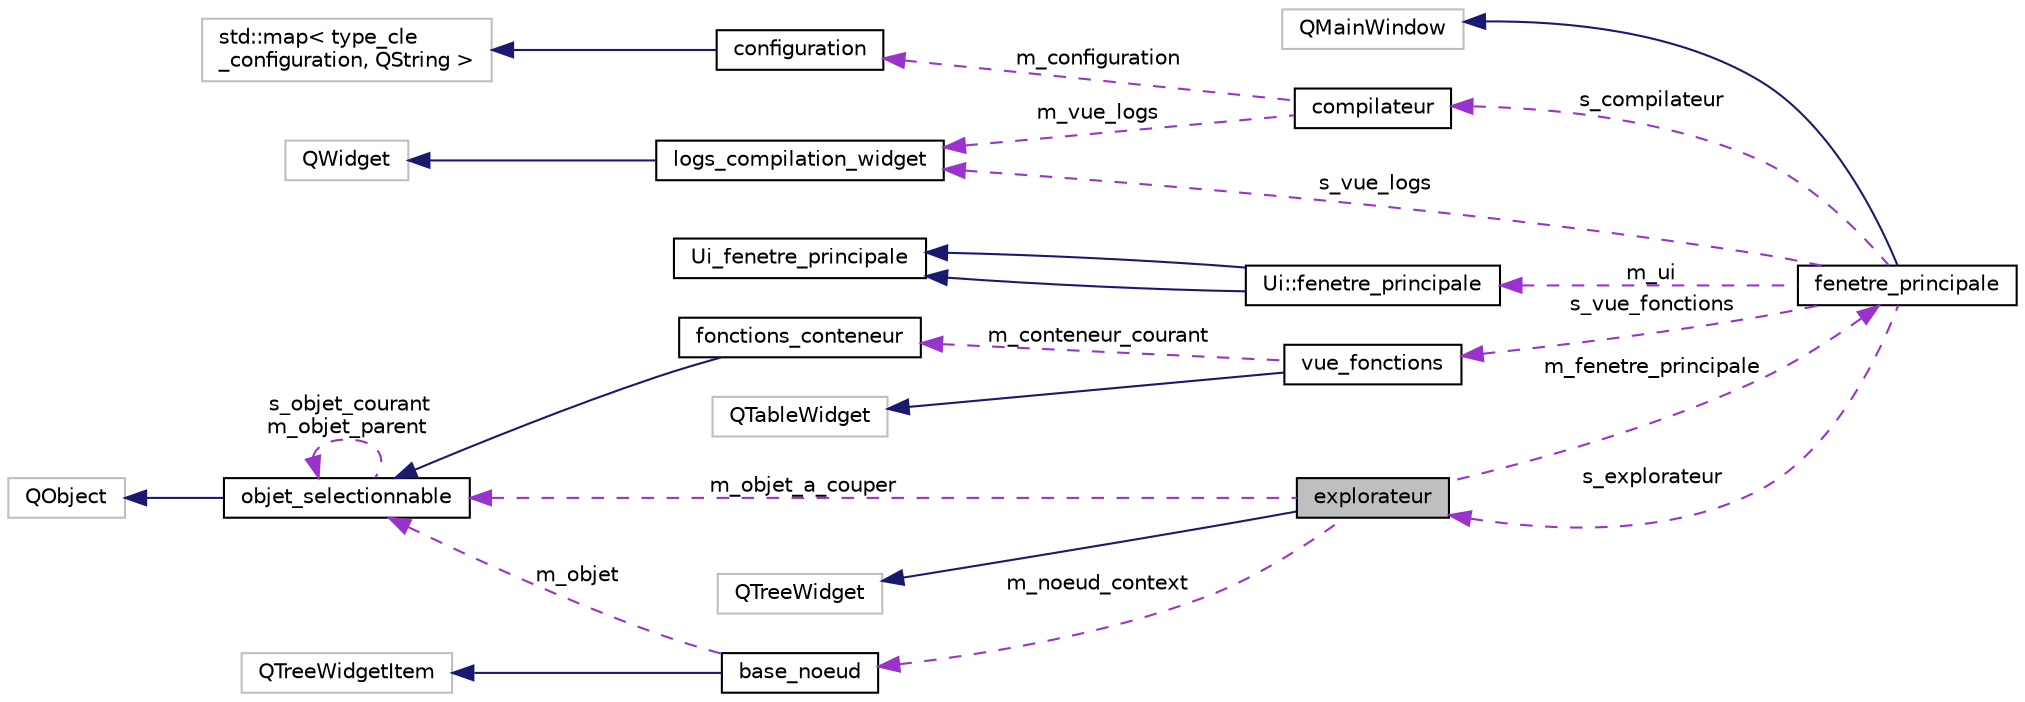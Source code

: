 digraph "explorateur"
{
  edge [fontname="Helvetica",fontsize="10",labelfontname="Helvetica",labelfontsize="10"];
  node [fontname="Helvetica",fontsize="10",shape=record];
  rankdir="LR";
  Node2 [label="explorateur",height=0.2,width=0.4,color="black", fillcolor="grey75", style="filled", fontcolor="black"];
  Node3 -> Node2 [dir="back",color="midnightblue",fontsize="10",style="solid",fontname="Helvetica"];
  Node3 [label="QTreeWidget",height=0.2,width=0.4,color="grey75", fillcolor="white", style="filled"];
  Node4 -> Node2 [dir="back",color="darkorchid3",fontsize="10",style="dashed",label=" m_noeud_context" ,fontname="Helvetica"];
  Node4 [label="base_noeud",height=0.2,width=0.4,color="black", fillcolor="white", style="filled",URL="$classbase__noeud.html"];
  Node5 -> Node4 [dir="back",color="midnightblue",fontsize="10",style="solid",fontname="Helvetica"];
  Node5 [label="QTreeWidgetItem",height=0.2,width=0.4,color="grey75", fillcolor="white", style="filled"];
  Node6 -> Node4 [dir="back",color="darkorchid3",fontsize="10",style="dashed",label=" m_objet" ,fontname="Helvetica"];
  Node6 [label="objet_selectionnable",height=0.2,width=0.4,color="black", fillcolor="white", style="filled",URL="$classobjet__selectionnable.html"];
  Node7 -> Node6 [dir="back",color="midnightblue",fontsize="10",style="solid",fontname="Helvetica"];
  Node7 [label="QObject",height=0.2,width=0.4,color="grey75", fillcolor="white", style="filled"];
  Node6 -> Node6 [dir="back",color="darkorchid3",fontsize="10",style="dashed",label=" s_objet_courant\nm_objet_parent" ,fontname="Helvetica"];
  Node8 -> Node2 [dir="back",color="darkorchid3",fontsize="10",style="dashed",label=" m_fenetre_principale" ,fontname="Helvetica"];
  Node8 [label="fenetre_principale",height=0.2,width=0.4,color="black", fillcolor="white", style="filled",URL="$classfenetre__principale.html",tooltip="Classe représentant la fenètre principale du projet Emgine. "];
  Node9 -> Node8 [dir="back",color="midnightblue",fontsize="10",style="solid",fontname="Helvetica"];
  Node9 [label="QMainWindow",height=0.2,width=0.4,color="grey75", fillcolor="white", style="filled"];
  Node10 -> Node8 [dir="back",color="darkorchid3",fontsize="10",style="dashed",label=" s_compilateur" ,fontname="Helvetica"];
  Node10 [label="compilateur",height=0.2,width=0.4,color="black", fillcolor="white", style="filled",URL="$classcompilateur.html",tooltip="Classe décrivant un compilateur. Le compilateur a pour rôle d&#39;exécuter un projet. ..."];
  Node11 -> Node10 [dir="back",color="darkorchid3",fontsize="10",style="dashed",label=" m_configuration" ,fontname="Helvetica"];
  Node11 [label="configuration",height=0.2,width=0.4,color="black", fillcolor="white", style="filled",URL="$classconfiguration.html",tooltip="Classe décrivant un configuration lors d&#39;une exécution. Pour un texte donné, une configuration corres..."];
  Node12 -> Node11 [dir="back",color="midnightblue",fontsize="10",style="solid",fontname="Helvetica"];
  Node12 [label="std::map\< type_cle\l_configuration, QString \>",height=0.2,width=0.4,color="grey75", fillcolor="white", style="filled"];
  Node13 -> Node10 [dir="back",color="darkorchid3",fontsize="10",style="dashed",label=" m_vue_logs" ,fontname="Helvetica"];
  Node13 [label="logs_compilation_widget",height=0.2,width=0.4,color="black", fillcolor="white", style="filled",URL="$classlogs__compilation__widget.html",tooltip="Classe décrivant le widget affichant l&#39;ensemble des logs. "];
  Node14 -> Node13 [dir="back",color="midnightblue",fontsize="10",style="solid",fontname="Helvetica"];
  Node14 [label="QWidget",height=0.2,width=0.4,color="grey75", fillcolor="white", style="filled"];
  Node13 -> Node8 [dir="back",color="darkorchid3",fontsize="10",style="dashed",label=" s_vue_logs" ,fontname="Helvetica"];
  Node15 -> Node8 [dir="back",color="darkorchid3",fontsize="10",style="dashed",label=" m_ui" ,fontname="Helvetica"];
  Node15 [label="Ui::fenetre_principale",height=0.2,width=0.4,color="black", fillcolor="white", style="filled",URL="$class_ui_1_1fenetre__principale.html"];
  Node16 -> Node15 [dir="back",color="midnightblue",fontsize="10",style="solid",fontname="Helvetica"];
  Node16 [label="Ui_fenetre_principale",height=0.2,width=0.4,color="black", fillcolor="white", style="filled",URL="$class_ui__fenetre__principale.html"];
  Node16 -> Node15 [dir="back",color="midnightblue",fontsize="10",style="solid",fontname="Helvetica"];
  Node17 -> Node8 [dir="back",color="darkorchid3",fontsize="10",style="dashed",label=" s_vue_fonctions" ,fontname="Helvetica"];
  Node17 [label="vue_fonctions",height=0.2,width=0.4,color="black", fillcolor="white", style="filled",URL="$classvue__fonctions.html"];
  Node18 -> Node17 [dir="back",color="midnightblue",fontsize="10",style="solid",fontname="Helvetica"];
  Node18 [label="QTableWidget",height=0.2,width=0.4,color="grey75", fillcolor="white", style="filled"];
  Node19 -> Node17 [dir="back",color="darkorchid3",fontsize="10",style="dashed",label=" m_conteneur_courant" ,fontname="Helvetica"];
  Node19 [label="fonctions_conteneur",height=0.2,width=0.4,color="black", fillcolor="white", style="filled",URL="$classfonctions__conteneur.html"];
  Node6 -> Node19 [dir="back",color="midnightblue",fontsize="10",style="solid",fontname="Helvetica"];
  Node2 -> Node8 [dir="back",color="darkorchid3",fontsize="10",style="dashed",label=" s_explorateur" ,fontname="Helvetica"];
  Node6 -> Node2 [dir="back",color="darkorchid3",fontsize="10",style="dashed",label=" m_objet_a_couper" ,fontname="Helvetica"];
}
